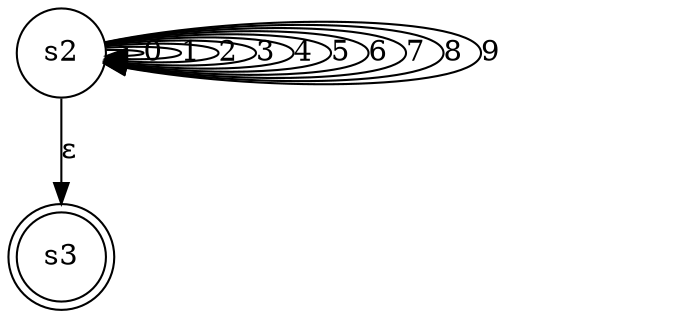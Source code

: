 digraph "NFA 2" {
	graph [dpi=300]
	s2 [label=s2 shape=circle]
	s3 [label=s3 shape=doublecircle]
	s2 -> s2 [label=0]
	s2 -> s2 [label=1]
	s2 -> s2 [label=2]
	s2 -> s2 [label=3]
	s2 -> s2 [label=4]
	s2 -> s2 [label=5]
	s2 -> s2 [label=6]
	s2 -> s2 [label=7]
	s2 -> s2 [label=8]
	s2 -> s2 [label=9]
	s2 -> s3 [label="ε"]
}
